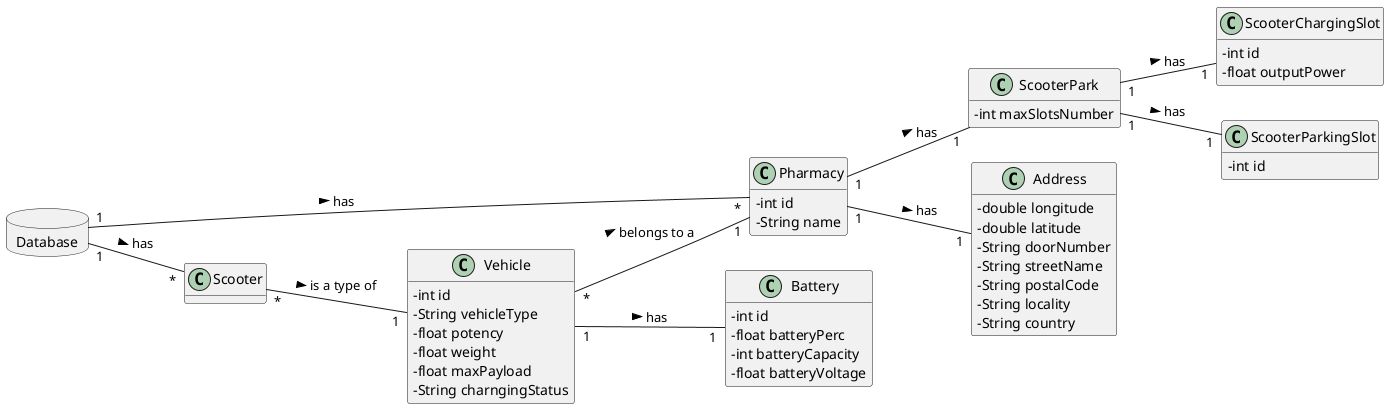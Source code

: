 @startuml
skinparam classAttributeIconSize 0
hide methods
left to right direction

database Database {
}

class Pharmacy {
  -int id
  -String name
}

class ScooterPark{
-   int maxSlotsNumber
}

class ScooterChargingSlot{
-   int id
-   float outputPower
}

class ScooterParkingSlot{
-   int id
}

class Scooter{
}

class Vehicle{
  -int id
  -String vehicleType
  -float potency
  -float weight
  -float maxPayload
  -String charngingStatus
}

class Battery{
  -int id
  -float batteryPerc
  -int batteryCapacity
  -float batteryVoltage
}

class Address{
  -double longitude
  -double latitude
  -String doorNumber
  -String streetName
  -String postalCode
  -String locality
  -String country
}



Database "1" -- "*" Pharmacy : has >
Database "1" -- "*" Scooter : has >
Scooter "*" -- "1" Vehicle : is a type of >
Vehicle "1" -- "1" Battery : has >
Vehicle "*" -- "1" Pharmacy : belongs to a >
Pharmacy "1" -- "1" Address : has >
Pharmacy "1" -- "1" ScooterPark : has >
ScooterPark "1" -- "1" ScooterChargingSlot : has >
ScooterPark "1" -- "1" ScooterParkingSlot : has >
@enduml

